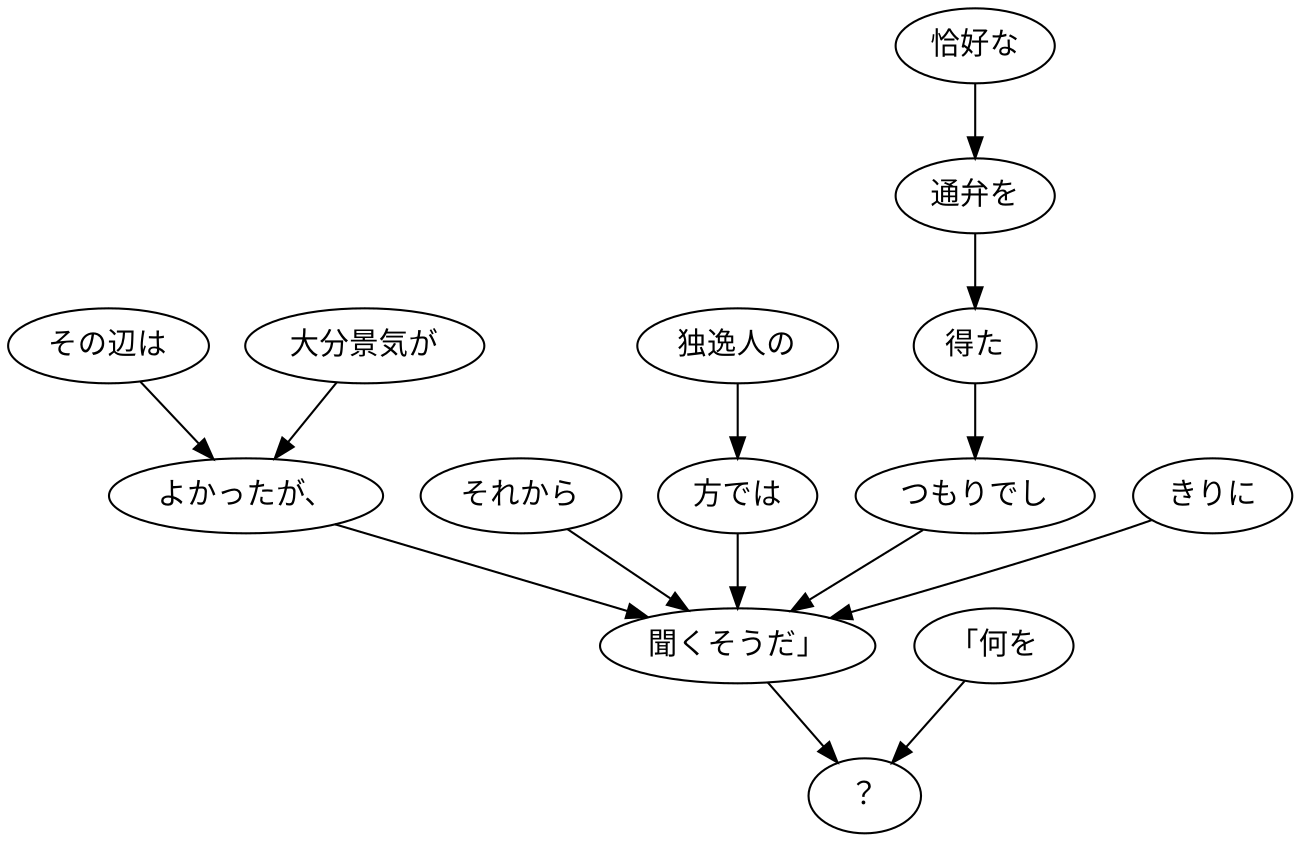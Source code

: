 digraph graph1561 {
	node0 [label="その辺は"];
	node1 [label="大分景気が"];
	node2 [label="よかったが、"];
	node3 [label="それから"];
	node4 [label="独逸人の"];
	node5 [label="方では"];
	node6 [label="恰好な"];
	node7 [label="通弁を"];
	node8 [label="得た"];
	node9 [label="つもりでし"];
	node10 [label="きりに"];
	node11 [label="聞くそうだ」"];
	node12 [label="「何を"];
	node13 [label="？"];
	node0 -> node2;
	node1 -> node2;
	node2 -> node11;
	node3 -> node11;
	node4 -> node5;
	node5 -> node11;
	node6 -> node7;
	node7 -> node8;
	node8 -> node9;
	node9 -> node11;
	node10 -> node11;
	node11 -> node13;
	node12 -> node13;
}

